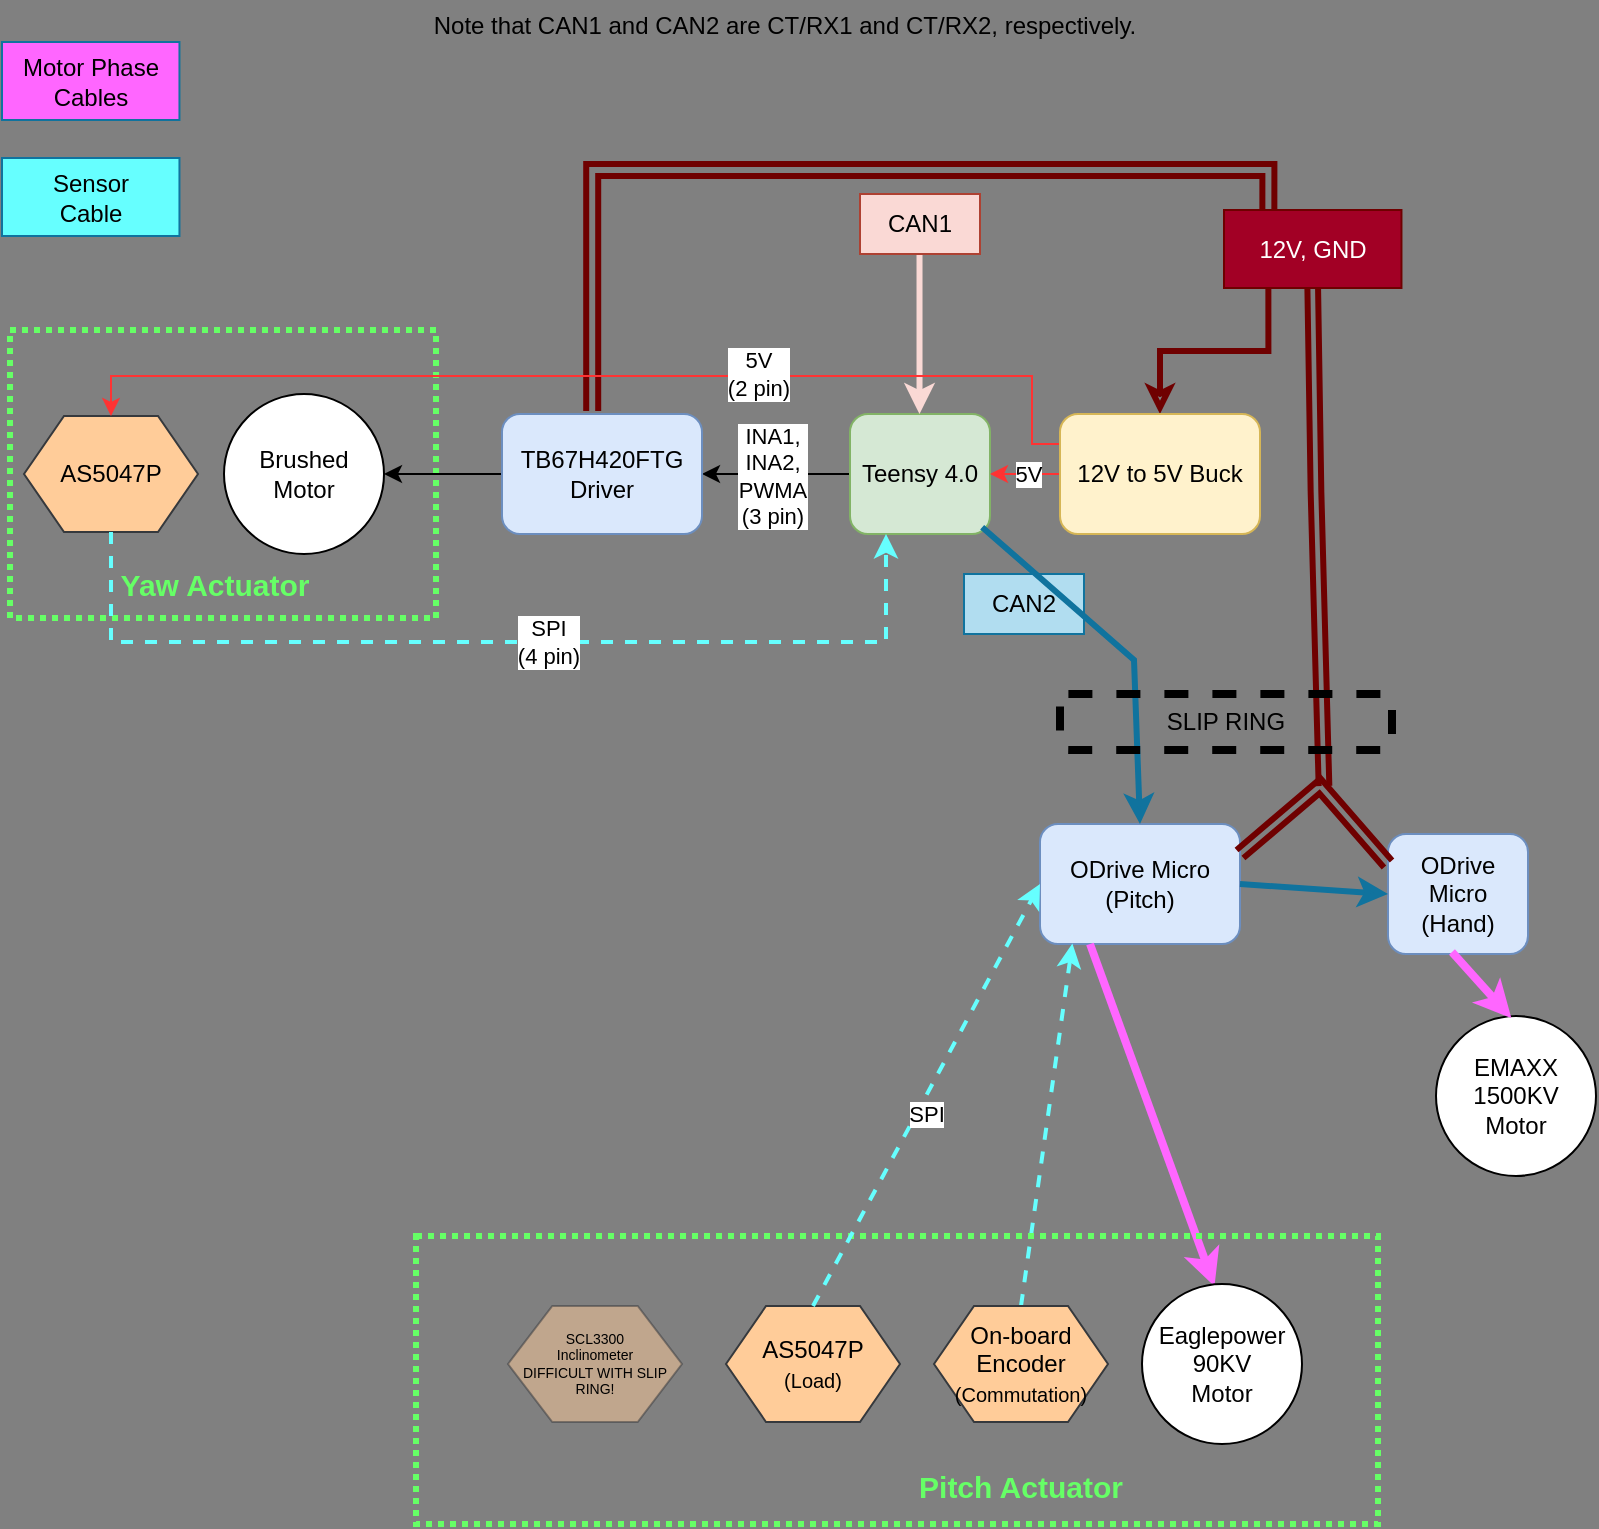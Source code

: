 <mxfile version="28.0.6">
  <diagram name="Page-1" id="8YC887mAw0KpVXFB5g-d">
    <mxGraphModel dx="1423" dy="828" grid="0" gridSize="10" guides="1" tooltips="1" connect="1" arrows="1" fold="1" page="1" pageScale="1" pageWidth="1169" pageHeight="827" background="#808080" math="0" shadow="0">
      <root>
        <mxCell id="0" />
        <mxCell id="1" parent="0" />
        <mxCell id="w_Xj45Z8jAB2MF-sBWLv-46" value="" style="group" parent="1" vertex="1" connectable="0">
          <mxGeometry x="70" y="218" width="213" height="144" as="geometry" />
        </mxCell>
        <mxCell id="w_Xj45Z8jAB2MF-sBWLv-44" value="" style="rounded=0;whiteSpace=wrap;html=1;fillColor=none;strokeColor=#66FF66;strokeWidth=3;dashed=1;dashPattern=1 1;" parent="w_Xj45Z8jAB2MF-sBWLv-46" vertex="1">
          <mxGeometry width="213" height="144" as="geometry" />
        </mxCell>
        <mxCell id="w_Xj45Z8jAB2MF-sBWLv-19" value="Brushed Motor" style="ellipse;whiteSpace=wrap;html=1;aspect=fixed;" parent="w_Xj45Z8jAB2MF-sBWLv-46" vertex="1">
          <mxGeometry x="107" y="32" width="80" height="80" as="geometry" />
        </mxCell>
        <mxCell id="w_Xj45Z8jAB2MF-sBWLv-42" value="AS5047P" style="shape=hexagon;perimeter=hexagonPerimeter2;whiteSpace=wrap;html=1;fixedSize=1;fillColor=#ffcc99;strokeColor=#36393d;" parent="w_Xj45Z8jAB2MF-sBWLv-46" vertex="1">
          <mxGeometry x="7" y="43" width="87" height="58" as="geometry" />
        </mxCell>
        <mxCell id="w_Xj45Z8jAB2MF-sBWLv-45" value="Yaw Actuator" style="text;html=1;align=center;verticalAlign=middle;whiteSpace=wrap;rounded=0;fontSize=15;fontColor=#66FF66;fontStyle=1" parent="w_Xj45Z8jAB2MF-sBWLv-46" vertex="1">
          <mxGeometry x="38" y="112" width="129" height="30" as="geometry" />
        </mxCell>
        <mxCell id="w_Xj45Z8jAB2MF-sBWLv-1" value="ODrive Micro&lt;div&gt;(Hand)&lt;/div&gt;" style="rounded=1;whiteSpace=wrap;html=1;fillColor=#dae8fc;strokeColor=#6c8ebf;" parent="1" vertex="1">
          <mxGeometry x="759" y="470" width="70" height="60" as="geometry" />
        </mxCell>
        <mxCell id="w_Xj45Z8jAB2MF-sBWLv-2" value="ODrive Micro&lt;br&gt;(Pitch)" style="rounded=1;whiteSpace=wrap;html=1;fillColor=#dae8fc;strokeColor=#6c8ebf;" parent="1" vertex="1">
          <mxGeometry x="585" y="465" width="100" height="60" as="geometry" />
        </mxCell>
        <mxCell id="9Ifiy6c0lKa0k_pnXlT4-6" style="edgeStyle=orthogonalEdgeStyle;rounded=0;orthogonalLoop=1;jettySize=auto;html=1;exitX=0;exitY=0.5;exitDx=0;exitDy=0;" parent="1" source="w_Xj45Z8jAB2MF-sBWLv-3" target="9Ifiy6c0lKa0k_pnXlT4-3" edge="1">
          <mxGeometry relative="1" as="geometry" />
        </mxCell>
        <mxCell id="9Ifiy6c0lKa0k_pnXlT4-8" value="INA1,&lt;div&gt;INA2,&lt;div&gt;PWMA&lt;/div&gt;&lt;/div&gt;&lt;div&gt;(3 pin)&lt;/div&gt;" style="edgeLabel;html=1;align=center;verticalAlign=middle;resizable=0;points=[];" parent="9Ifiy6c0lKa0k_pnXlT4-6" vertex="1" connectable="0">
          <mxGeometry x="0.058" y="1" relative="1" as="geometry">
            <mxPoint as="offset" />
          </mxGeometry>
        </mxCell>
        <mxCell id="w_Xj45Z8jAB2MF-sBWLv-3" value="Teensy 4.0" style="rounded=1;whiteSpace=wrap;html=1;fillColor=#d5e8d4;strokeColor=#82b366;" parent="1" vertex="1">
          <mxGeometry x="490" y="260" width="70" height="60" as="geometry" />
        </mxCell>
        <mxCell id="w_Xj45Z8jAB2MF-sBWLv-6" value="" style="group" parent="1" vertex="1" connectable="0">
          <mxGeometry x="495" y="150" width="60" height="110" as="geometry" />
        </mxCell>
        <mxCell id="w_Xj45Z8jAB2MF-sBWLv-4" value="" style="endArrow=classic;html=1;rounded=0;fillColor=#a20025;strokeColor=#FAD9D5;strokeWidth=3;" parent="w_Xj45Z8jAB2MF-sBWLv-6" edge="1">
          <mxGeometry width="50" height="50" relative="1" as="geometry">
            <mxPoint x="29.76" y="30" as="sourcePoint" />
            <mxPoint x="29.76" y="110" as="targetPoint" />
          </mxGeometry>
        </mxCell>
        <mxCell id="w_Xj45Z8jAB2MF-sBWLv-5" value="CAN1" style="text;html=1;align=center;verticalAlign=middle;whiteSpace=wrap;rounded=0;fillColor=#fad9d5;strokeColor=#ae4132;" parent="w_Xj45Z8jAB2MF-sBWLv-6" vertex="1">
          <mxGeometry width="60" height="30" as="geometry" />
        </mxCell>
        <mxCell id="w_Xj45Z8jAB2MF-sBWLv-12" value="" style="endArrow=classic;html=1;rounded=0;fillColor=#b1ddf0;strokeColor=#10739e;strokeWidth=3;entryX=0;entryY=0.5;entryDx=0;entryDy=0;exitX=1;exitY=0.5;exitDx=0;exitDy=0;" parent="1" source="w_Xj45Z8jAB2MF-sBWLv-2" target="w_Xj45Z8jAB2MF-sBWLv-1" edge="1">
          <mxGeometry width="50" height="50" relative="1" as="geometry">
            <mxPoint x="673" y="494" as="sourcePoint" />
            <mxPoint x="747" y="507" as="targetPoint" />
          </mxGeometry>
        </mxCell>
        <mxCell id="w_Xj45Z8jAB2MF-sBWLv-17" value="EMAXX&lt;div&gt;1500KV&lt;/div&gt;&lt;div&gt;Motor&lt;/div&gt;" style="ellipse;whiteSpace=wrap;html=1;aspect=fixed;" parent="1" vertex="1">
          <mxGeometry x="783" y="561" width="80" height="80" as="geometry" />
        </mxCell>
        <mxCell id="w_Xj45Z8jAB2MF-sBWLv-20" value="" style="endArrow=none;html=1;rounded=0;entryX=0.25;entryY=1;entryDx=0;entryDy=0;strokeWidth=4;strokeColor=#FF66FF;exitX=0.453;exitY=0.014;exitDx=0;exitDy=0;exitPerimeter=0;targetPerimeterSpacing=12;startArrow=classic;startFill=1;" parent="1" source="w_Xj45Z8jAB2MF-sBWLv-18" target="w_Xj45Z8jAB2MF-sBWLv-2" edge="1">
          <mxGeometry width="50" height="50" relative="1" as="geometry">
            <mxPoint x="574" y="711" as="sourcePoint" />
            <mxPoint x="602" y="524" as="targetPoint" />
          </mxGeometry>
        </mxCell>
        <mxCell id="w_Xj45Z8jAB2MF-sBWLv-22" value="" style="endArrow=none;html=1;rounded=0;entryX=0.457;entryY=0.983;entryDx=0;entryDy=0;strokeWidth=4;strokeColor=#FF66FF;entryPerimeter=0;exitX=0.471;exitY=0.013;exitDx=0;exitDy=0;exitPerimeter=0;targetPerimeterSpacing=12;startArrow=classic;startFill=1;" parent="1" source="w_Xj45Z8jAB2MF-sBWLv-17" target="w_Xj45Z8jAB2MF-sBWLv-1" edge="1">
          <mxGeometry width="50" height="50" relative="1" as="geometry">
            <mxPoint x="459" y="590" as="sourcePoint" />
            <mxPoint x="436" y="543" as="targetPoint" />
          </mxGeometry>
        </mxCell>
        <mxCell id="w_Xj45Z8jAB2MF-sBWLv-24" value="Sensor&lt;div&gt;&lt;span style=&quot;background-color: transparent; color: light-dark(rgb(0, 0, 0), rgb(255, 255, 255));&quot;&gt;Cable&lt;/span&gt;&lt;/div&gt;" style="text;html=1;align=center;verticalAlign=middle;whiteSpace=wrap;rounded=0;fillColor=#66FFFF;strokeColor=#10739e;glass=0;shadow=0;" parent="1" vertex="1">
          <mxGeometry x="66" y="132" width="88.73" height="39" as="geometry" />
        </mxCell>
        <mxCell id="w_Xj45Z8jAB2MF-sBWLv-27" value="" style="endArrow=classic;dashed=1;html=1;strokeWidth=2;rounded=0;exitX=0.5;exitY=0;exitDx=0;exitDy=0;jumpSize=2;fillColor=#008a00;strokeColor=#66FFFF;entryX=0.162;entryY=0.996;entryDx=0;entryDy=0;entryPerimeter=0;endFill=1;" parent="1" source="w_Xj45Z8jAB2MF-sBWLv-23" target="w_Xj45Z8jAB2MF-sBWLv-2" edge="1">
          <mxGeometry width="50" height="50" relative="1" as="geometry">
            <mxPoint x="638" y="609" as="sourcePoint" />
            <mxPoint x="551" y="553" as="targetPoint" />
          </mxGeometry>
        </mxCell>
        <mxCell id="w_Xj45Z8jAB2MF-sBWLv-29" value="" style="group" parent="1" vertex="1" connectable="0">
          <mxGeometry x="415" y="671" width="339" height="144" as="geometry" />
        </mxCell>
        <mxCell id="w_Xj45Z8jAB2MF-sBWLv-28" value="" style="rounded=0;whiteSpace=wrap;html=1;fillColor=none;strokeColor=#66FF66;strokeWidth=3;dashed=1;dashPattern=1 1;" parent="w_Xj45Z8jAB2MF-sBWLv-29" vertex="1">
          <mxGeometry x="-142" width="481" height="144" as="geometry" />
        </mxCell>
        <mxCell id="w_Xj45Z8jAB2MF-sBWLv-18" value="Eaglepower&lt;div&gt;90KV&lt;/div&gt;&lt;div&gt;Motor&lt;/div&gt;" style="ellipse;whiteSpace=wrap;html=1;aspect=fixed;" parent="w_Xj45Z8jAB2MF-sBWLv-29" vertex="1">
          <mxGeometry x="221" y="24" width="80" height="80" as="geometry" />
        </mxCell>
        <mxCell id="w_Xj45Z8jAB2MF-sBWLv-23" value="On-board Encoder&lt;div&gt;&lt;font style=&quot;font-size: 10px;&quot;&gt;(Commutation)&lt;/font&gt;&lt;/div&gt;" style="shape=hexagon;perimeter=hexagonPerimeter2;whiteSpace=wrap;html=1;fixedSize=1;fillColor=#ffcc99;strokeColor=#36393d;" parent="w_Xj45Z8jAB2MF-sBWLv-29" vertex="1">
          <mxGeometry x="117" y="35" width="87" height="58" as="geometry" />
        </mxCell>
        <mxCell id="w_Xj45Z8jAB2MF-sBWLv-30" value="&lt;span&gt;&lt;font style=&quot;color: rgb(102, 255, 102);&quot;&gt;Pitch Actuator&lt;/font&gt;&lt;/span&gt;" style="text;html=1;align=center;verticalAlign=middle;whiteSpace=wrap;rounded=0;fontSize=15;fontColor=#FF3333;fontStyle=1" parent="w_Xj45Z8jAB2MF-sBWLv-29" vertex="1">
          <mxGeometry x="96" y="110" width="129" height="30" as="geometry" />
        </mxCell>
        <mxCell id="w_Xj45Z8jAB2MF-sBWLv-35" value="AS5047P&lt;div&gt;&lt;font style=&quot;font-size: 10px;&quot;&gt;(Load)&lt;/font&gt;&lt;/div&gt;" style="shape=hexagon;perimeter=hexagonPerimeter2;whiteSpace=wrap;html=1;fixedSize=1;fillColor=#ffcc99;strokeColor=#36393d;" parent="w_Xj45Z8jAB2MF-sBWLv-29" vertex="1">
          <mxGeometry x="13" y="35" width="87" height="58" as="geometry" />
        </mxCell>
        <mxCell id="w_Xj45Z8jAB2MF-sBWLv-40" value="SCL3300&lt;br&gt;Inclinometer&lt;div&gt;DIFFICULT WITH SLIP RING!&lt;/div&gt;" style="shape=hexagon;perimeter=hexagonPerimeter2;whiteSpace=wrap;html=1;fixedSize=1;fillColor=#ffcc99;strokeColor=#36393d;opacity=50;size=22.143;fontSize=7;" parent="w_Xj45Z8jAB2MF-sBWLv-29" vertex="1">
          <mxGeometry x="-96" y="35" width="87" height="58" as="geometry" />
        </mxCell>
        <mxCell id="w_Xj45Z8jAB2MF-sBWLv-36" value="" style="endArrow=classic;dashed=1;html=1;strokeWidth=2;rounded=0;exitX=0.5;exitY=0;exitDx=0;exitDy=0;jumpSize=2;fillColor=#008a00;strokeColor=#66FFFF;endFill=1;entryX=0;entryY=0.5;entryDx=0;entryDy=0;" parent="1" source="w_Xj45Z8jAB2MF-sBWLv-35" target="w_Xj45Z8jAB2MF-sBWLv-2" edge="1">
          <mxGeometry width="50" height="50" relative="1" as="geometry">
            <mxPoint x="496" y="953" as="sourcePoint" />
            <mxPoint x="480" y="335" as="targetPoint" />
          </mxGeometry>
        </mxCell>
        <mxCell id="9Ifiy6c0lKa0k_pnXlT4-12" value="SPI" style="edgeLabel;html=1;align=center;verticalAlign=middle;resizable=0;points=[];" parent="w_Xj45Z8jAB2MF-sBWLv-36" vertex="1" connectable="0">
          <mxGeometry x="-0.065" y="-4" relative="1" as="geometry">
            <mxPoint as="offset" />
          </mxGeometry>
        </mxCell>
        <mxCell id="w_Xj45Z8jAB2MF-sBWLv-37" value="Motor Phase&lt;div&gt;Cables&lt;/div&gt;" style="text;html=1;align=center;verticalAlign=middle;whiteSpace=wrap;rounded=0;fillColor=#FF66FF;strokeColor=#10739e;glass=0;shadow=0;" parent="1" vertex="1">
          <mxGeometry x="66" y="74" width="88.73" height="39" as="geometry" />
        </mxCell>
        <mxCell id="w_Xj45Z8jAB2MF-sBWLv-47" value="" style="shape=link;html=1;rounded=0;width=3.333;strokeColor=#6F0000;fillColor=#a20025;strokeWidth=3;exitX=0.5;exitY=1;exitDx=0;exitDy=0;" parent="1" source="w_Xj45Z8jAB2MF-sBWLv-48" edge="1">
          <mxGeometry width="100" relative="1" as="geometry">
            <mxPoint x="490" y="152" as="sourcePoint" />
            <mxPoint x="727" y="446" as="targetPoint" />
            <Array as="points">
              <mxPoint x="723" y="299" />
            </Array>
          </mxGeometry>
        </mxCell>
        <mxCell id="9Ifiy6c0lKa0k_pnXlT4-14" style="rounded=0;orthogonalLoop=1;jettySize=auto;html=1;exitX=0.25;exitY=1;exitDx=0;exitDy=0;entryX=0.5;entryY=0;entryDx=0;entryDy=0;strokeColor=#6F0000;strokeWidth=3;align=center;verticalAlign=middle;fontFamily=Helvetica;fontSize=11;fontColor=default;labelBackgroundColor=default;endArrow=classic;fillColor=#949494;shape=pipe;edgeStyle=orthogonalEdgeStyle;endFill=0;" parent="1" source="w_Xj45Z8jAB2MF-sBWLv-48" target="9Ifiy6c0lKa0k_pnXlT4-13" edge="1">
          <mxGeometry relative="1" as="geometry" />
        </mxCell>
        <mxCell id="w_Xj45Z8jAB2MF-sBWLv-48" value="12V, GND" style="text;html=1;align=center;verticalAlign=middle;whiteSpace=wrap;rounded=0;fillColor=#a20025;strokeColor=#6F0000;glass=0;shadow=0;fontColor=#ffffff;" parent="1" vertex="1">
          <mxGeometry x="677" y="158" width="88.73" height="39" as="geometry" />
        </mxCell>
        <mxCell id="w_Xj45Z8jAB2MF-sBWLv-49" value="" style="shape=link;html=1;rounded=0;width=3.333;strokeColor=#6F0000;entryX=1;entryY=0.25;entryDx=0;entryDy=0;fillColor=#a20025;strokeWidth=3;exitX=0;exitY=0.25;exitDx=0;exitDy=0;" parent="1" source="w_Xj45Z8jAB2MF-sBWLv-1" target="w_Xj45Z8jAB2MF-sBWLv-2" edge="1">
          <mxGeometry width="100" relative="1" as="geometry">
            <mxPoint x="462" y="398" as="sourcePoint" />
            <mxPoint x="504" y="506" as="targetPoint" />
            <Array as="points">
              <mxPoint x="725" y="446" />
            </Array>
          </mxGeometry>
        </mxCell>
        <mxCell id="w_Xj45Z8jAB2MF-sBWLv-50" value="" style="group" parent="1" vertex="1" connectable="0">
          <mxGeometry x="521" y="295" width="60" height="140" as="geometry" />
        </mxCell>
        <mxCell id="w_Xj45Z8jAB2MF-sBWLv-16" value="CAN2" style="text;html=1;align=center;verticalAlign=middle;whiteSpace=wrap;rounded=0;fillColor=#b1ddf0;strokeColor=#10739e;glass=0;shadow=0;" parent="1" vertex="1">
          <mxGeometry x="547" y="340" width="60" height="30" as="geometry" />
        </mxCell>
        <mxCell id="w_Xj45Z8jAB2MF-sBWLv-8" value="" style="endArrow=classic;html=1;rounded=0;fillColor=#b1ddf0;strokeColor=#10739e;strokeWidth=3;exitX=0.944;exitY=0.944;exitDx=0;exitDy=0;exitPerimeter=0;entryX=0.5;entryY=0;entryDx=0;entryDy=0;" parent="1" source="w_Xj45Z8jAB2MF-sBWLv-3" target="w_Xj45Z8jAB2MF-sBWLv-2" edge="1">
          <mxGeometry width="50" height="50" relative="1" as="geometry">
            <mxPoint x="513" y="319" as="sourcePoint" />
            <mxPoint x="557" y="435" as="targetPoint" />
            <Array as="points">
              <mxPoint x="632" y="383" />
            </Array>
          </mxGeometry>
        </mxCell>
        <mxCell id="9Ifiy6c0lKa0k_pnXlT4-5" style="edgeStyle=orthogonalEdgeStyle;rounded=0;orthogonalLoop=1;jettySize=auto;html=1;entryX=1;entryY=0.5;entryDx=0;entryDy=0;" parent="1" source="9Ifiy6c0lKa0k_pnXlT4-3" target="w_Xj45Z8jAB2MF-sBWLv-19" edge="1">
          <mxGeometry relative="1" as="geometry" />
        </mxCell>
        <mxCell id="9Ifiy6c0lKa0k_pnXlT4-3" value="TB67H420FTG Driver" style="rounded=1;whiteSpace=wrap;html=1;fillColor=#dae8fc;strokeColor=#6c8ebf;" parent="1" vertex="1">
          <mxGeometry x="316" y="260" width="100" height="60" as="geometry" />
        </mxCell>
        <mxCell id="9Ifiy6c0lKa0k_pnXlT4-7" style="edgeStyle=orthogonalEdgeStyle;rounded=0;orthogonalLoop=1;jettySize=auto;html=1;exitX=0.25;exitY=0;exitDx=0;exitDy=0;entryX=0.451;entryY=-0.024;entryDx=0;entryDy=0;entryPerimeter=0;strokeColor=#6F0000;strokeWidth=3;align=center;verticalAlign=middle;fontFamily=Helvetica;fontSize=11;fontColor=default;labelBackgroundColor=default;endArrow=classic;fillColor=#a20025;shape=link;" parent="1" source="w_Xj45Z8jAB2MF-sBWLv-48" target="9Ifiy6c0lKa0k_pnXlT4-3" edge="1">
          <mxGeometry relative="1" as="geometry" />
        </mxCell>
        <mxCell id="9Ifiy6c0lKa0k_pnXlT4-9" style="edgeStyle=orthogonalEdgeStyle;rounded=0;orthogonalLoop=1;jettySize=auto;html=1;exitX=0.5;exitY=1;exitDx=0;exitDy=0;entryX=0.25;entryY=1;entryDx=0;entryDy=0;dashed=1;strokeColor=#66FFFF;strokeWidth=2;align=center;verticalAlign=middle;fontFamily=Helvetica;fontSize=11;fontColor=default;labelBackgroundColor=default;jumpSize=2;endArrow=classic;endFill=1;fillColor=#008a00;" parent="1" source="w_Xj45Z8jAB2MF-sBWLv-42" target="w_Xj45Z8jAB2MF-sBWLv-3" edge="1">
          <mxGeometry relative="1" as="geometry">
            <Array as="points">
              <mxPoint x="121" y="374" />
              <mxPoint x="508" y="374" />
              <mxPoint x="508" y="320" />
            </Array>
          </mxGeometry>
        </mxCell>
        <mxCell id="9Ifiy6c0lKa0k_pnXlT4-11" value="SPI&lt;div&gt;(4 pin)&lt;/div&gt;" style="edgeLabel;html=1;align=center;verticalAlign=middle;resizable=0;points=[];" parent="9Ifiy6c0lKa0k_pnXlT4-9" vertex="1" connectable="0">
          <mxGeometry x="-0.093" y="-3" relative="1" as="geometry">
            <mxPoint x="48" y="-3" as="offset" />
          </mxGeometry>
        </mxCell>
        <mxCell id="9Ifiy6c0lKa0k_pnXlT4-15" style="edgeStyle=orthogonalEdgeStyle;rounded=0;orthogonalLoop=1;jettySize=auto;html=1;exitX=0;exitY=0.5;exitDx=0;exitDy=0;entryX=1;entryY=0.5;entryDx=0;entryDy=0;strokeColor=#FF3333;" parent="1" source="9Ifiy6c0lKa0k_pnXlT4-13" target="w_Xj45Z8jAB2MF-sBWLv-3" edge="1">
          <mxGeometry relative="1" as="geometry" />
        </mxCell>
        <mxCell id="9Ifiy6c0lKa0k_pnXlT4-16" value="5V" style="edgeLabel;html=1;align=center;verticalAlign=middle;resizable=0;points=[];" parent="9Ifiy6c0lKa0k_pnXlT4-15" vertex="1" connectable="0">
          <mxGeometry x="0.394" y="-3" relative="1" as="geometry">
            <mxPoint x="8" y="3" as="offset" />
          </mxGeometry>
        </mxCell>
        <mxCell id="9Ifiy6c0lKa0k_pnXlT4-18" style="edgeStyle=orthogonalEdgeStyle;rounded=0;orthogonalLoop=1;jettySize=auto;html=1;exitX=0;exitY=0.25;exitDx=0;exitDy=0;entryX=0.5;entryY=0;entryDx=0;entryDy=0;strokeColor=#FF3333;" parent="1" source="9Ifiy6c0lKa0k_pnXlT4-13" target="w_Xj45Z8jAB2MF-sBWLv-42" edge="1">
          <mxGeometry relative="1" as="geometry">
            <Array as="points">
              <mxPoint x="581" y="275" />
              <mxPoint x="581" y="241" />
              <mxPoint x="121" y="241" />
            </Array>
          </mxGeometry>
        </mxCell>
        <mxCell id="9Ifiy6c0lKa0k_pnXlT4-19" value="5V&lt;br&gt;(2 pin)" style="edgeLabel;html=1;align=center;verticalAlign=middle;resizable=0;points=[];" parent="9Ifiy6c0lKa0k_pnXlT4-18" vertex="1" connectable="0">
          <mxGeometry x="-0.3" y="-1" relative="1" as="geometry">
            <mxPoint as="offset" />
          </mxGeometry>
        </mxCell>
        <mxCell id="9Ifiy6c0lKa0k_pnXlT4-13" value="12V to 5V Buck" style="rounded=1;whiteSpace=wrap;html=1;fillColor=#fff2cc;strokeColor=#d6b656;" parent="1" vertex="1">
          <mxGeometry x="595" y="260" width="100" height="60" as="geometry" />
        </mxCell>
        <mxCell id="_-VSjDH_-AeT8WvHtuQI-1" value="Note that CAN1 and CAN2 are CT/RX1 and CT/RX2, respectively." style="text;html=1;align=center;verticalAlign=middle;resizable=0;points=[];autosize=1;strokeColor=none;fillColor=none;" parent="1" vertex="1">
          <mxGeometry x="272" y="53" width="369" height="26" as="geometry" />
        </mxCell>
        <mxCell id="JdsRL_bLyIDTesqaEOVv-2" value="SLIP RING" style="rounded=1;whiteSpace=wrap;html=1;fillColor=none;strokeWidth=4;dashed=1;" vertex="1" parent="1">
          <mxGeometry x="595" y="400" width="166" height="28" as="geometry" />
        </mxCell>
      </root>
    </mxGraphModel>
  </diagram>
</mxfile>
